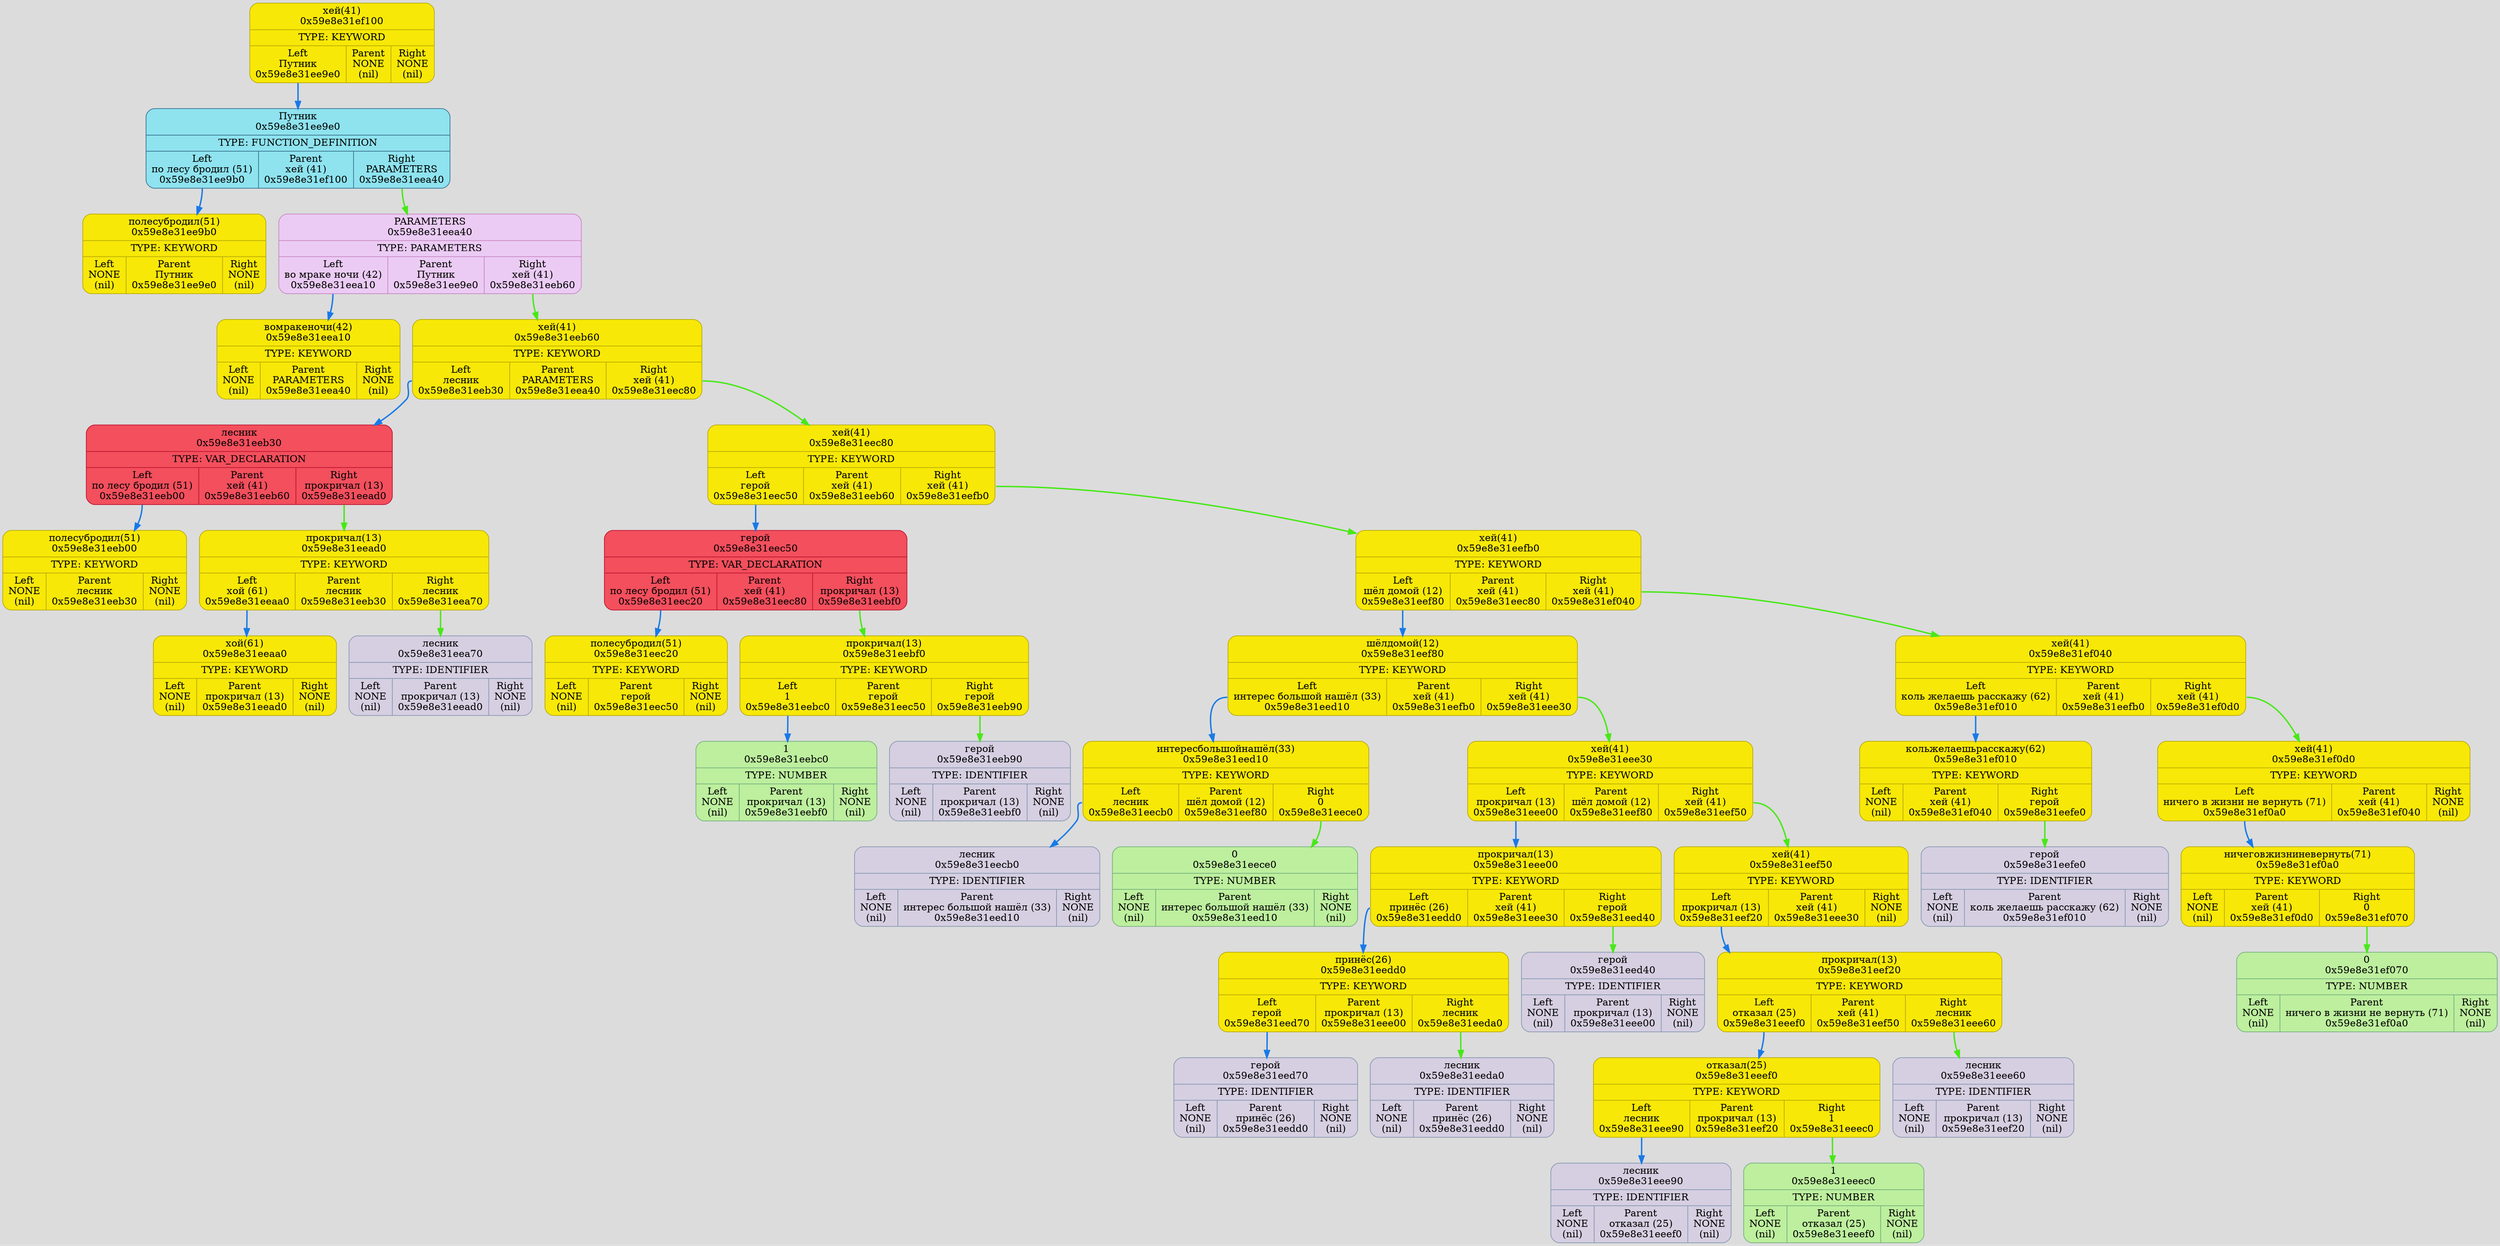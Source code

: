digraph {
	fontname = "UbuntuMono";
	bgcolor = "#DCDCDC";

	node0x59e8e31ef100 [ shape = Mrecord; style = filled; fillcolor = "#F8E807"; color = "#B6AA05"; fontcolor = "#000000"; label = " { хей (41)\n0x59e8e31ef100 | TYPE: KEYWORD| { <left> Left\nПутник\n0x59e8e31ee9e0 | Parent\nNONE\n(nil) | <right> Right\nNONE\n(nil) } } "; ];
	node0x59e8e31ef100:<left> -> node0x59e8e31ee9e0 [ style = "bold"; color = "#187AE8"; label = ""; ];
	node0x59e8e31ee9e0 [ shape = Mrecord; style = filled; fillcolor = "#8EE3EF"; color = "#37718E"; fontcolor = "#000000"; label = " { Путник\n0x59e8e31ee9e0 | TYPE: FUNCTION_DEFINITION| { <left> Left\nпо лесу бродил (51)\n0x59e8e31ee9b0 | Parent\nхей (41)\n0x59e8e31ef100 | <right> Right\nPARAMETERS\n0x59e8e31eea40 } } "; ];
	node0x59e8e31ee9e0:<left> -> node0x59e8e31ee9b0 [ style = "bold"; color = "#187AE8"; label = ""; ];
	node0x59e8e31ee9b0 [ shape = Mrecord; style = filled; fillcolor = "#F8E807"; color = "#B6AA05"; fontcolor = "#000000"; label = " { по лесу бродил (51)\n0x59e8e31ee9b0 | TYPE: KEYWORD| { <left> Left\nNONE\n(nil) | Parent\nПутник\n0x59e8e31ee9e0 | <right> Right\nNONE\n(nil) } } "; ];
	node0x59e8e31eea40 [ shape = Mrecord; style = filled; fillcolor = "#EBCBF4"; color = "#C986C3"; fontcolor = "#000000"; label = " { PARAMETERS\n0x59e8e31eea40 | TYPE: PARAMETERS| { <left> Left\nво мраке ночи (42)\n0x59e8e31eea10 | Parent\nПутник\n0x59e8e31ee9e0 | <right> Right\nхей (41)\n0x59e8e31eeb60 } } "; ];
	node0x59e8e31eea40:<left> -> node0x59e8e31eea10 [ style = "bold"; color = "#187AE8"; label = ""; ];
	node0x59e8e31eea10 [ shape = Mrecord; style = filled; fillcolor = "#F8E807"; color = "#B6AA05"; fontcolor = "#000000"; label = " { во мраке ночи (42)\n0x59e8e31eea10 | TYPE: KEYWORD| { <left> Left\nNONE\n(nil) | Parent\nPARAMETERS\n0x59e8e31eea40 | <right> Right\nNONE\n(nil) } } "; ];
	node0x59e8e31eeb60 [ shape = Mrecord; style = filled; fillcolor = "#F8E807"; color = "#B6AA05"; fontcolor = "#000000"; label = " { хей (41)\n0x59e8e31eeb60 | TYPE: KEYWORD| { <left> Left\nлесник\n0x59e8e31eeb30 | Parent\nPARAMETERS\n0x59e8e31eea40 | <right> Right\nхей (41)\n0x59e8e31eec80 } } "; ];
	node0x59e8e31eeb60:<left> -> node0x59e8e31eeb30 [ style = "bold"; color = "#187AE8"; label = ""; ];
	node0x59e8e31eeb30 [ shape = Mrecord; style = filled; fillcolor = "#F34F5D"; color = "#BD132F"; fontcolor = "#000000"; label = " { лесник\n0x59e8e31eeb30 | TYPE: VAR_DECLARATION| { <left> Left\nпо лесу бродил (51)\n0x59e8e31eeb00 | Parent\nхей (41)\n0x59e8e31eeb60 | <right> Right\nпрокричал (13)\n0x59e8e31eead0 } } "; ];
	node0x59e8e31eeb30:<left> -> node0x59e8e31eeb00 [ style = "bold"; color = "#187AE8"; label = ""; ];
	node0x59e8e31eeb00 [ shape = Mrecord; style = filled; fillcolor = "#F8E807"; color = "#B6AA05"; fontcolor = "#000000"; label = " { по лесу бродил (51)\n0x59e8e31eeb00 | TYPE: KEYWORD| { <left> Left\nNONE\n(nil) | Parent\nлесник\n0x59e8e31eeb30 | <right> Right\nNONE\n(nil) } } "; ];
	node0x59e8e31eead0 [ shape = Mrecord; style = filled; fillcolor = "#F8E807"; color = "#B6AA05"; fontcolor = "#000000"; label = " { прокричал (13)\n0x59e8e31eead0 | TYPE: KEYWORD| { <left> Left\nхой (61)\n0x59e8e31eeaa0 | Parent\nлесник\n0x59e8e31eeb30 | <right> Right\nлесник\n0x59e8e31eea70 } } "; ];
	node0x59e8e31eead0:<left> -> node0x59e8e31eeaa0 [ style = "bold"; color = "#187AE8"; label = ""; ];
	node0x59e8e31eeaa0 [ shape = Mrecord; style = filled; fillcolor = "#F8E807"; color = "#B6AA05"; fontcolor = "#000000"; label = " { хой (61)\n0x59e8e31eeaa0 | TYPE: KEYWORD| { <left> Left\nNONE\n(nil) | Parent\nпрокричал (13)\n0x59e8e31eead0 | <right> Right\nNONE\n(nil) } } "; ];
	node0x59e8e31eea70 [ shape = Mrecord; style = filled; fillcolor = "#D5CFE1"; color = "#8797b2"; fontcolor = "#000000"; label = " { лесник\n0x59e8e31eea70 | TYPE: IDENTIFIER| { <left> Left\nNONE\n(nil) | Parent\nпрокричал (13)\n0x59e8e31eead0 | <right> Right\nNONE\n(nil) } } "; ];
	node0x59e8e31eead0:<right> -> node0x59e8e31eea70 [ style = "bold"; color = "#48E818"; label = ""; ];
	node0x59e8e31eeb30:<right> -> node0x59e8e31eead0 [ style = "bold"; color = "#48E818"; label = ""; ];
	node0x59e8e31eec80 [ shape = Mrecord; style = filled; fillcolor = "#F8E807"; color = "#B6AA05"; fontcolor = "#000000"; label = " { хей (41)\n0x59e8e31eec80 | TYPE: KEYWORD| { <left> Left\nгерой\n0x59e8e31eec50 | Parent\nхей (41)\n0x59e8e31eeb60 | <right> Right\nхей (41)\n0x59e8e31eefb0 } } "; ];
	node0x59e8e31eec80:<left> -> node0x59e8e31eec50 [ style = "bold"; color = "#187AE8"; label = ""; ];
	node0x59e8e31eec50 [ shape = Mrecord; style = filled; fillcolor = "#F34F5D"; color = "#BD132F"; fontcolor = "#000000"; label = " { герой\n0x59e8e31eec50 | TYPE: VAR_DECLARATION| { <left> Left\nпо лесу бродил (51)\n0x59e8e31eec20 | Parent\nхей (41)\n0x59e8e31eec80 | <right> Right\nпрокричал (13)\n0x59e8e31eebf0 } } "; ];
	node0x59e8e31eec50:<left> -> node0x59e8e31eec20 [ style = "bold"; color = "#187AE8"; label = ""; ];
	node0x59e8e31eec20 [ shape = Mrecord; style = filled; fillcolor = "#F8E807"; color = "#B6AA05"; fontcolor = "#000000"; label = " { по лесу бродил (51)\n0x59e8e31eec20 | TYPE: KEYWORD| { <left> Left\nNONE\n(nil) | Parent\nгерой\n0x59e8e31eec50 | <right> Right\nNONE\n(nil) } } "; ];
	node0x59e8e31eebf0 [ shape = Mrecord; style = filled; fillcolor = "#F8E807"; color = "#B6AA05"; fontcolor = "#000000"; label = " { прокричал (13)\n0x59e8e31eebf0 | TYPE: KEYWORD| { <left> Left\n1\n0x59e8e31eebc0 | Parent\nгерой\n0x59e8e31eec50 | <right> Right\nгерой\n0x59e8e31eeb90 } } "; ];
	node0x59e8e31eebf0:<left> -> node0x59e8e31eebc0 [ style = "bold"; color = "#187AE8"; label = ""; ];
	node0x59e8e31eebc0 [ shape = Mrecord; style = filled; fillcolor = "#BDEF9E"; color = "#74AF80"; fontcolor = "#000000"; label = " { 1\n0x59e8e31eebc0 | TYPE: NUMBER| { <left> Left\nNONE\n(nil) | Parent\nпрокричал (13)\n0x59e8e31eebf0 | <right> Right\nNONE\n(nil) } } "; ];
	node0x59e8e31eeb90 [ shape = Mrecord; style = filled; fillcolor = "#D5CFE1"; color = "#8797b2"; fontcolor = "#000000"; label = " { герой\n0x59e8e31eeb90 | TYPE: IDENTIFIER| { <left> Left\nNONE\n(nil) | Parent\nпрокричал (13)\n0x59e8e31eebf0 | <right> Right\nNONE\n(nil) } } "; ];
	node0x59e8e31eebf0:<right> -> node0x59e8e31eeb90 [ style = "bold"; color = "#48E818"; label = ""; ];
	node0x59e8e31eec50:<right> -> node0x59e8e31eebf0 [ style = "bold"; color = "#48E818"; label = ""; ];
	node0x59e8e31eefb0 [ shape = Mrecord; style = filled; fillcolor = "#F8E807"; color = "#B6AA05"; fontcolor = "#000000"; label = " { хей (41)\n0x59e8e31eefb0 | TYPE: KEYWORD| { <left> Left\nшёл домой (12)\n0x59e8e31eef80 | Parent\nхей (41)\n0x59e8e31eec80 | <right> Right\nхей (41)\n0x59e8e31ef040 } } "; ];
	node0x59e8e31eefb0:<left> -> node0x59e8e31eef80 [ style = "bold"; color = "#187AE8"; label = ""; ];
	node0x59e8e31eef80 [ shape = Mrecord; style = filled; fillcolor = "#F8E807"; color = "#B6AA05"; fontcolor = "#000000"; label = " { шёл домой (12)\n0x59e8e31eef80 | TYPE: KEYWORD| { <left> Left\nинтерес большой нашёл (33)\n0x59e8e31eed10 | Parent\nхей (41)\n0x59e8e31eefb0 | <right> Right\nхей (41)\n0x59e8e31eee30 } } "; ];
	node0x59e8e31eef80:<left> -> node0x59e8e31eed10 [ style = "bold"; color = "#187AE8"; label = ""; ];
	node0x59e8e31eed10 [ shape = Mrecord; style = filled; fillcolor = "#F8E807"; color = "#B6AA05"; fontcolor = "#000000"; label = " { интерес большой нашёл (33)\n0x59e8e31eed10 | TYPE: KEYWORD| { <left> Left\nлесник\n0x59e8e31eecb0 | Parent\nшёл домой (12)\n0x59e8e31eef80 | <right> Right\n0\n0x59e8e31eece0 } } "; ];
	node0x59e8e31eed10:<left> -> node0x59e8e31eecb0 [ style = "bold"; color = "#187AE8"; label = ""; ];
	node0x59e8e31eecb0 [ shape = Mrecord; style = filled; fillcolor = "#D5CFE1"; color = "#8797b2"; fontcolor = "#000000"; label = " { лесник\n0x59e8e31eecb0 | TYPE: IDENTIFIER| { <left> Left\nNONE\n(nil) | Parent\nинтерес большой нашёл (33)\n0x59e8e31eed10 | <right> Right\nNONE\n(nil) } } "; ];
	node0x59e8e31eece0 [ shape = Mrecord; style = filled; fillcolor = "#BDEF9E"; color = "#74AF80"; fontcolor = "#000000"; label = " { 0\n0x59e8e31eece0 | TYPE: NUMBER| { <left> Left\nNONE\n(nil) | Parent\nинтерес большой нашёл (33)\n0x59e8e31eed10 | <right> Right\nNONE\n(nil) } } "; ];
	node0x59e8e31eed10:<right> -> node0x59e8e31eece0 [ style = "bold"; color = "#48E818"; label = ""; ];
	node0x59e8e31eee30 [ shape = Mrecord; style = filled; fillcolor = "#F8E807"; color = "#B6AA05"; fontcolor = "#000000"; label = " { хей (41)\n0x59e8e31eee30 | TYPE: KEYWORD| { <left> Left\nпрокричал (13)\n0x59e8e31eee00 | Parent\nшёл домой (12)\n0x59e8e31eef80 | <right> Right\nхей (41)\n0x59e8e31eef50 } } "; ];
	node0x59e8e31eee30:<left> -> node0x59e8e31eee00 [ style = "bold"; color = "#187AE8"; label = ""; ];
	node0x59e8e31eee00 [ shape = Mrecord; style = filled; fillcolor = "#F8E807"; color = "#B6AA05"; fontcolor = "#000000"; label = " { прокричал (13)\n0x59e8e31eee00 | TYPE: KEYWORD| { <left> Left\nпринёс (26)\n0x59e8e31eedd0 | Parent\nхей (41)\n0x59e8e31eee30 | <right> Right\nгерой\n0x59e8e31eed40 } } "; ];
	node0x59e8e31eee00:<left> -> node0x59e8e31eedd0 [ style = "bold"; color = "#187AE8"; label = ""; ];
	node0x59e8e31eedd0 [ shape = Mrecord; style = filled; fillcolor = "#F8E807"; color = "#B6AA05"; fontcolor = "#000000"; label = " { принёс (26)\n0x59e8e31eedd0 | TYPE: KEYWORD| { <left> Left\nгерой\n0x59e8e31eed70 | Parent\nпрокричал (13)\n0x59e8e31eee00 | <right> Right\nлесник\n0x59e8e31eeda0 } } "; ];
	node0x59e8e31eedd0:<left> -> node0x59e8e31eed70 [ style = "bold"; color = "#187AE8"; label = ""; ];
	node0x59e8e31eed70 [ shape = Mrecord; style = filled; fillcolor = "#D5CFE1"; color = "#8797b2"; fontcolor = "#000000"; label = " { герой\n0x59e8e31eed70 | TYPE: IDENTIFIER| { <left> Left\nNONE\n(nil) | Parent\nпринёс (26)\n0x59e8e31eedd0 | <right> Right\nNONE\n(nil) } } "; ];
	node0x59e8e31eeda0 [ shape = Mrecord; style = filled; fillcolor = "#D5CFE1"; color = "#8797b2"; fontcolor = "#000000"; label = " { лесник\n0x59e8e31eeda0 | TYPE: IDENTIFIER| { <left> Left\nNONE\n(nil) | Parent\nпринёс (26)\n0x59e8e31eedd0 | <right> Right\nNONE\n(nil) } } "; ];
	node0x59e8e31eedd0:<right> -> node0x59e8e31eeda0 [ style = "bold"; color = "#48E818"; label = ""; ];
	node0x59e8e31eed40 [ shape = Mrecord; style = filled; fillcolor = "#D5CFE1"; color = "#8797b2"; fontcolor = "#000000"; label = " { герой\n0x59e8e31eed40 | TYPE: IDENTIFIER| { <left> Left\nNONE\n(nil) | Parent\nпрокричал (13)\n0x59e8e31eee00 | <right> Right\nNONE\n(nil) } } "; ];
	node0x59e8e31eee00:<right> -> node0x59e8e31eed40 [ style = "bold"; color = "#48E818"; label = ""; ];
	node0x59e8e31eef50 [ shape = Mrecord; style = filled; fillcolor = "#F8E807"; color = "#B6AA05"; fontcolor = "#000000"; label = " { хей (41)\n0x59e8e31eef50 | TYPE: KEYWORD| { <left> Left\nпрокричал (13)\n0x59e8e31eef20 | Parent\nхей (41)\n0x59e8e31eee30 | <right> Right\nNONE\n(nil) } } "; ];
	node0x59e8e31eef50:<left> -> node0x59e8e31eef20 [ style = "bold"; color = "#187AE8"; label = ""; ];
	node0x59e8e31eef20 [ shape = Mrecord; style = filled; fillcolor = "#F8E807"; color = "#B6AA05"; fontcolor = "#000000"; label = " { прокричал (13)\n0x59e8e31eef20 | TYPE: KEYWORD| { <left> Left\nотказал (25)\n0x59e8e31eeef0 | Parent\nхей (41)\n0x59e8e31eef50 | <right> Right\nлесник\n0x59e8e31eee60 } } "; ];
	node0x59e8e31eef20:<left> -> node0x59e8e31eeef0 [ style = "bold"; color = "#187AE8"; label = ""; ];
	node0x59e8e31eeef0 [ shape = Mrecord; style = filled; fillcolor = "#F8E807"; color = "#B6AA05"; fontcolor = "#000000"; label = " { отказал (25)\n0x59e8e31eeef0 | TYPE: KEYWORD| { <left> Left\nлесник\n0x59e8e31eee90 | Parent\nпрокричал (13)\n0x59e8e31eef20 | <right> Right\n1\n0x59e8e31eeec0 } } "; ];
	node0x59e8e31eeef0:<left> -> node0x59e8e31eee90 [ style = "bold"; color = "#187AE8"; label = ""; ];
	node0x59e8e31eee90 [ shape = Mrecord; style = filled; fillcolor = "#D5CFE1"; color = "#8797b2"; fontcolor = "#000000"; label = " { лесник\n0x59e8e31eee90 | TYPE: IDENTIFIER| { <left> Left\nNONE\n(nil) | Parent\nотказал (25)\n0x59e8e31eeef0 | <right> Right\nNONE\n(nil) } } "; ];
	node0x59e8e31eeec0 [ shape = Mrecord; style = filled; fillcolor = "#BDEF9E"; color = "#74AF80"; fontcolor = "#000000"; label = " { 1\n0x59e8e31eeec0 | TYPE: NUMBER| { <left> Left\nNONE\n(nil) | Parent\nотказал (25)\n0x59e8e31eeef0 | <right> Right\nNONE\n(nil) } } "; ];
	node0x59e8e31eeef0:<right> -> node0x59e8e31eeec0 [ style = "bold"; color = "#48E818"; label = ""; ];
	node0x59e8e31eee60 [ shape = Mrecord; style = filled; fillcolor = "#D5CFE1"; color = "#8797b2"; fontcolor = "#000000"; label = " { лесник\n0x59e8e31eee60 | TYPE: IDENTIFIER| { <left> Left\nNONE\n(nil) | Parent\nпрокричал (13)\n0x59e8e31eef20 | <right> Right\nNONE\n(nil) } } "; ];
	node0x59e8e31eef20:<right> -> node0x59e8e31eee60 [ style = "bold"; color = "#48E818"; label = ""; ];
	node0x59e8e31eee30:<right> -> node0x59e8e31eef50 [ style = "bold"; color = "#48E818"; label = ""; ];
	node0x59e8e31eef80:<right> -> node0x59e8e31eee30 [ style = "bold"; color = "#48E818"; label = ""; ];
	node0x59e8e31ef040 [ shape = Mrecord; style = filled; fillcolor = "#F8E807"; color = "#B6AA05"; fontcolor = "#000000"; label = " { хей (41)\n0x59e8e31ef040 | TYPE: KEYWORD| { <left> Left\nколь желаешь расскажу (62)\n0x59e8e31ef010 | Parent\nхей (41)\n0x59e8e31eefb0 | <right> Right\nхей (41)\n0x59e8e31ef0d0 } } "; ];
	node0x59e8e31ef040:<left> -> node0x59e8e31ef010 [ style = "bold"; color = "#187AE8"; label = ""; ];
	node0x59e8e31ef010 [ shape = Mrecord; style = filled; fillcolor = "#F8E807"; color = "#B6AA05"; fontcolor = "#000000"; label = " { коль желаешь расскажу (62)\n0x59e8e31ef010 | TYPE: KEYWORD| { <left> Left\nNONE\n(nil) | Parent\nхей (41)\n0x59e8e31ef040 | <right> Right\nгерой\n0x59e8e31eefe0 } } "; ];
	node0x59e8e31eefe0 [ shape = Mrecord; style = filled; fillcolor = "#D5CFE1"; color = "#8797b2"; fontcolor = "#000000"; label = " { герой\n0x59e8e31eefe0 | TYPE: IDENTIFIER| { <left> Left\nNONE\n(nil) | Parent\nколь желаешь расскажу (62)\n0x59e8e31ef010 | <right> Right\nNONE\n(nil) } } "; ];
	node0x59e8e31ef010:<right> -> node0x59e8e31eefe0 [ style = "bold"; color = "#48E818"; label = ""; ];
	node0x59e8e31ef0d0 [ shape = Mrecord; style = filled; fillcolor = "#F8E807"; color = "#B6AA05"; fontcolor = "#000000"; label = " { хей (41)\n0x59e8e31ef0d0 | TYPE: KEYWORD| { <left> Left\nничего в жизни не вернуть (71)\n0x59e8e31ef0a0 | Parent\nхей (41)\n0x59e8e31ef040 | <right> Right\nNONE\n(nil) } } "; ];
	node0x59e8e31ef0d0:<left> -> node0x59e8e31ef0a0 [ style = "bold"; color = "#187AE8"; label = ""; ];
	node0x59e8e31ef0a0 [ shape = Mrecord; style = filled; fillcolor = "#F8E807"; color = "#B6AA05"; fontcolor = "#000000"; label = " { ничего в жизни не вернуть (71)\n0x59e8e31ef0a0 | TYPE: KEYWORD| { <left> Left\nNONE\n(nil) | Parent\nхей (41)\n0x59e8e31ef0d0 | <right> Right\n0\n0x59e8e31ef070 } } "; ];
	node0x59e8e31ef070 [ shape = Mrecord; style = filled; fillcolor = "#BDEF9E"; color = "#74AF80"; fontcolor = "#000000"; label = " { 0\n0x59e8e31ef070 | TYPE: NUMBER| { <left> Left\nNONE\n(nil) | Parent\nничего в жизни не вернуть (71)\n0x59e8e31ef0a0 | <right> Right\nNONE\n(nil) } } "; ];
	node0x59e8e31ef0a0:<right> -> node0x59e8e31ef070 [ style = "bold"; color = "#48E818"; label = ""; ];
	node0x59e8e31ef040:<right> -> node0x59e8e31ef0d0 [ style = "bold"; color = "#48E818"; label = ""; ];
	node0x59e8e31eefb0:<right> -> node0x59e8e31ef040 [ style = "bold"; color = "#48E818"; label = ""; ];
	node0x59e8e31eec80:<right> -> node0x59e8e31eefb0 [ style = "bold"; color = "#48E818"; label = ""; ];
	node0x59e8e31eeb60:<right> -> node0x59e8e31eec80 [ style = "bold"; color = "#48E818"; label = ""; ];
	node0x59e8e31eea40:<right> -> node0x59e8e31eeb60 [ style = "bold"; color = "#48E818"; label = ""; ];
	node0x59e8e31ee9e0:<right> -> node0x59e8e31eea40 [ style = "bold"; color = "#48E818"; label = ""; ];
}
